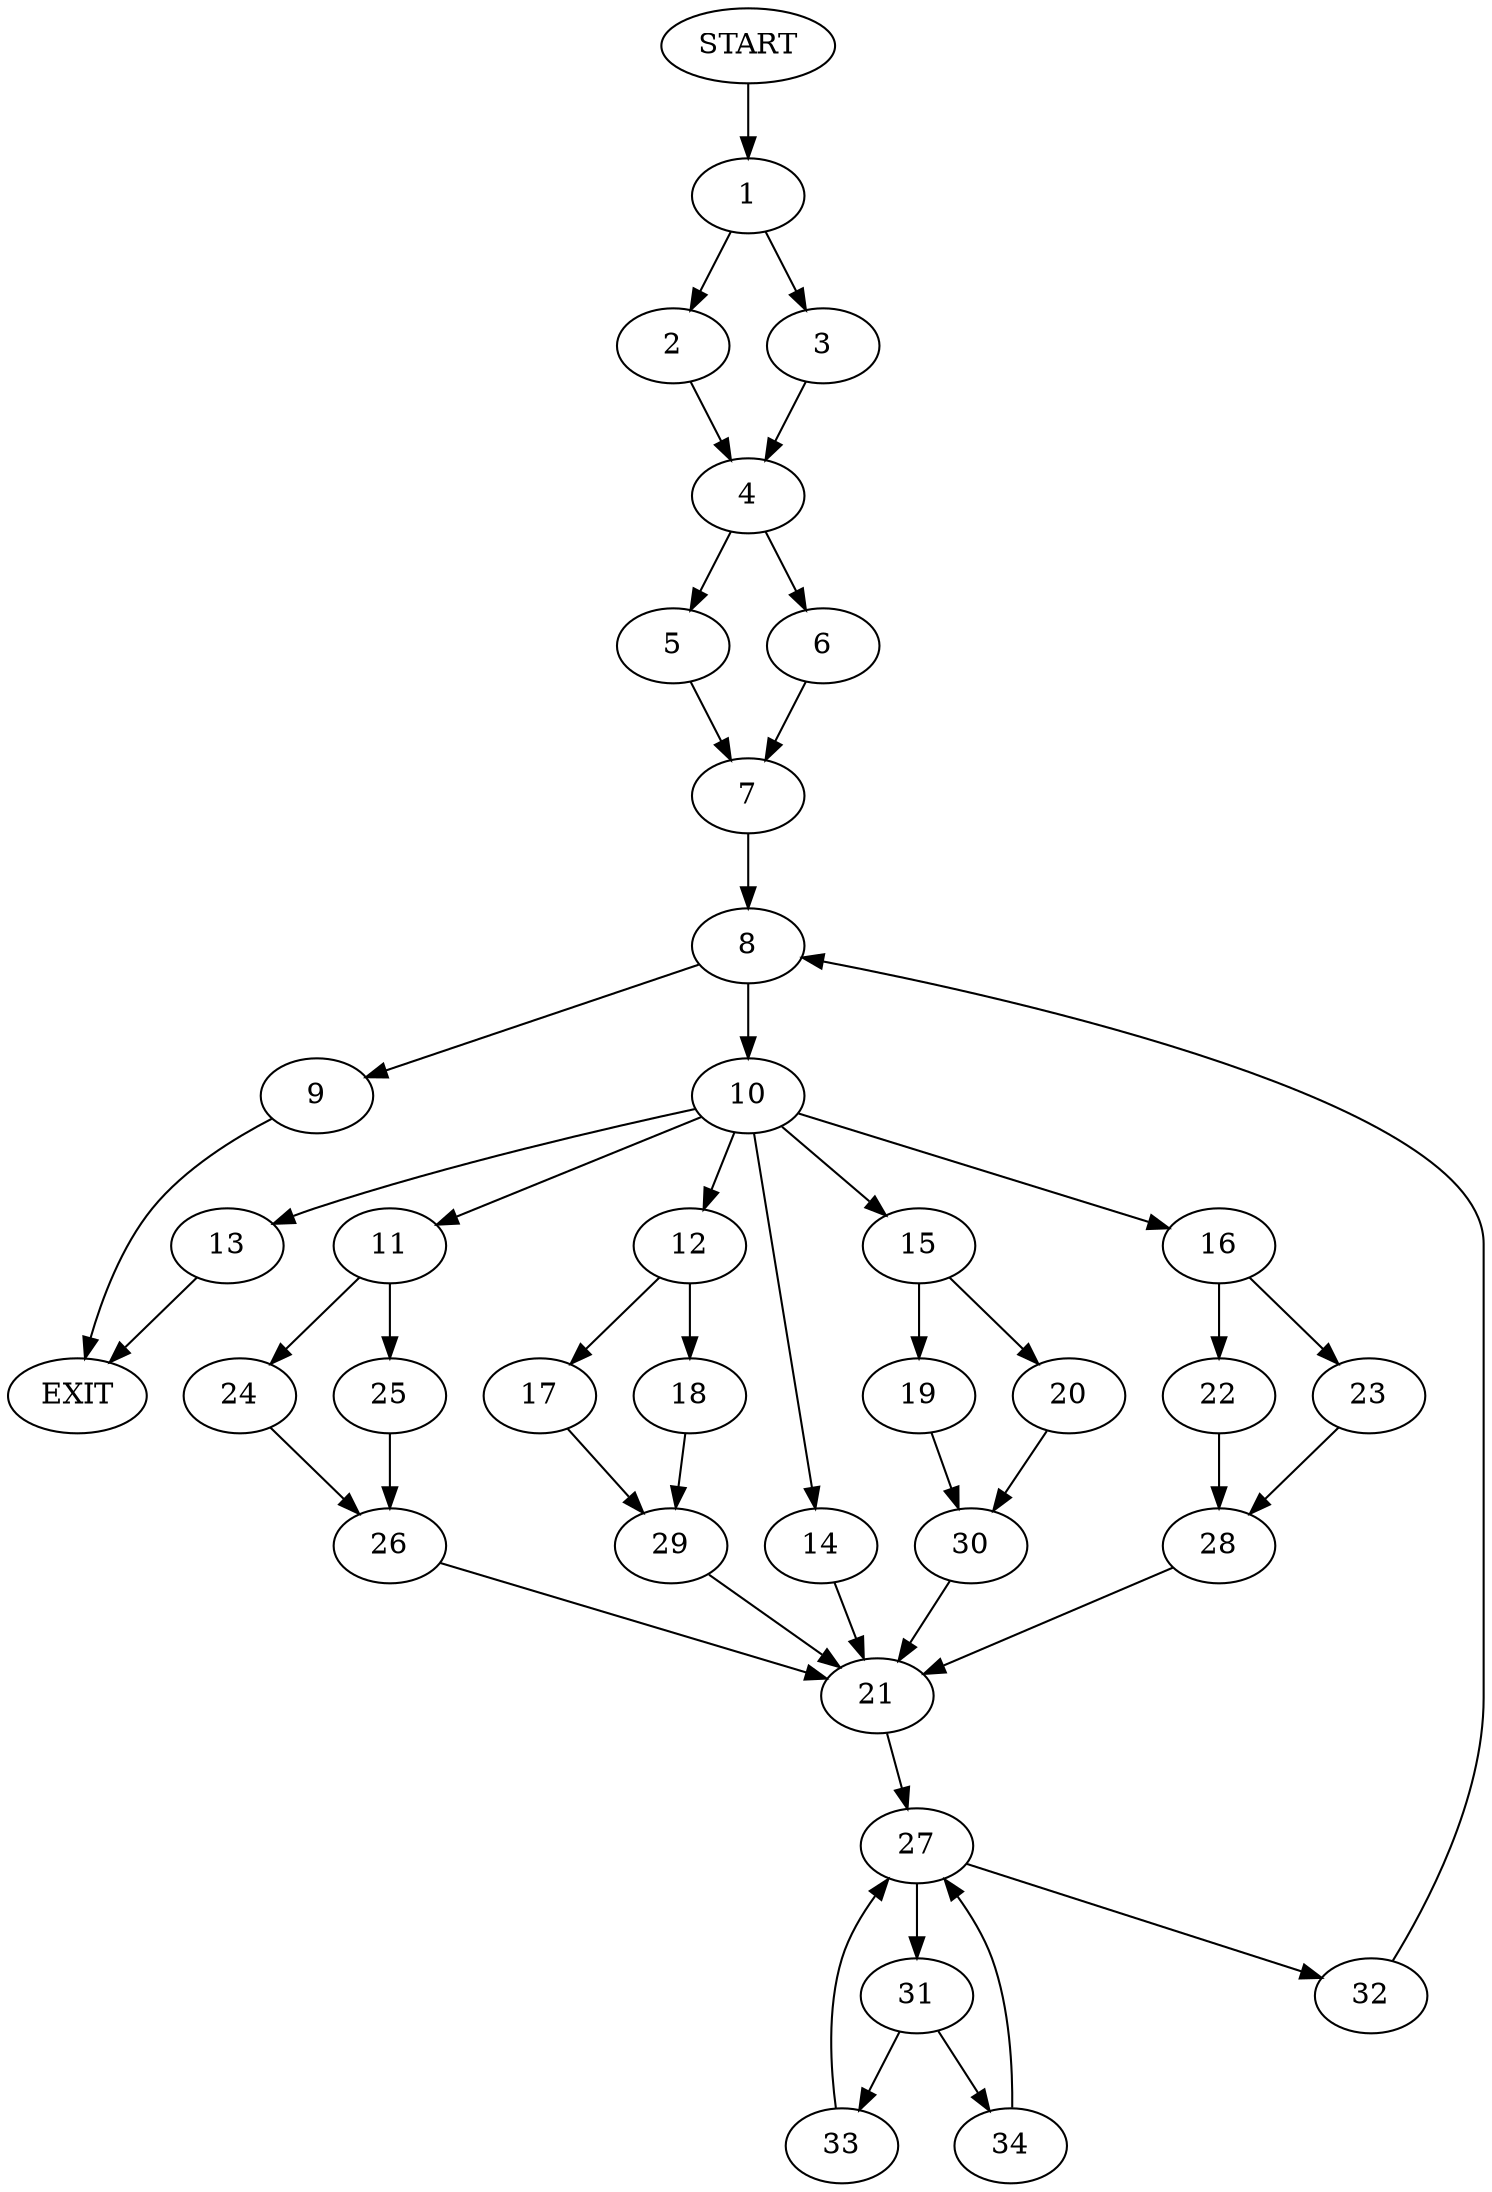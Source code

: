 digraph {
0 [label="START"]
35 [label="EXIT"]
0 -> 1
1 -> 2
1 -> 3
3 -> 4
2 -> 4
4 -> 5
4 -> 6
6 -> 7
5 -> 7
7 -> 8
8 -> 9
8 -> 10
10 -> 11
10 -> 12
10 -> 13
10 -> 14
10 -> 15
10 -> 16
9 -> 35
12 -> 17
12 -> 18
15 -> 19
15 -> 20
14 -> 21
16 -> 22
16 -> 23
13 -> 35
11 -> 24
11 -> 25
25 -> 26
24 -> 26
26 -> 21
21 -> 27
22 -> 28
23 -> 28
28 -> 21
17 -> 29
18 -> 29
29 -> 21
19 -> 30
20 -> 30
30 -> 21
27 -> 31
27 -> 32
32 -> 8
31 -> 33
31 -> 34
34 -> 27
33 -> 27
}
